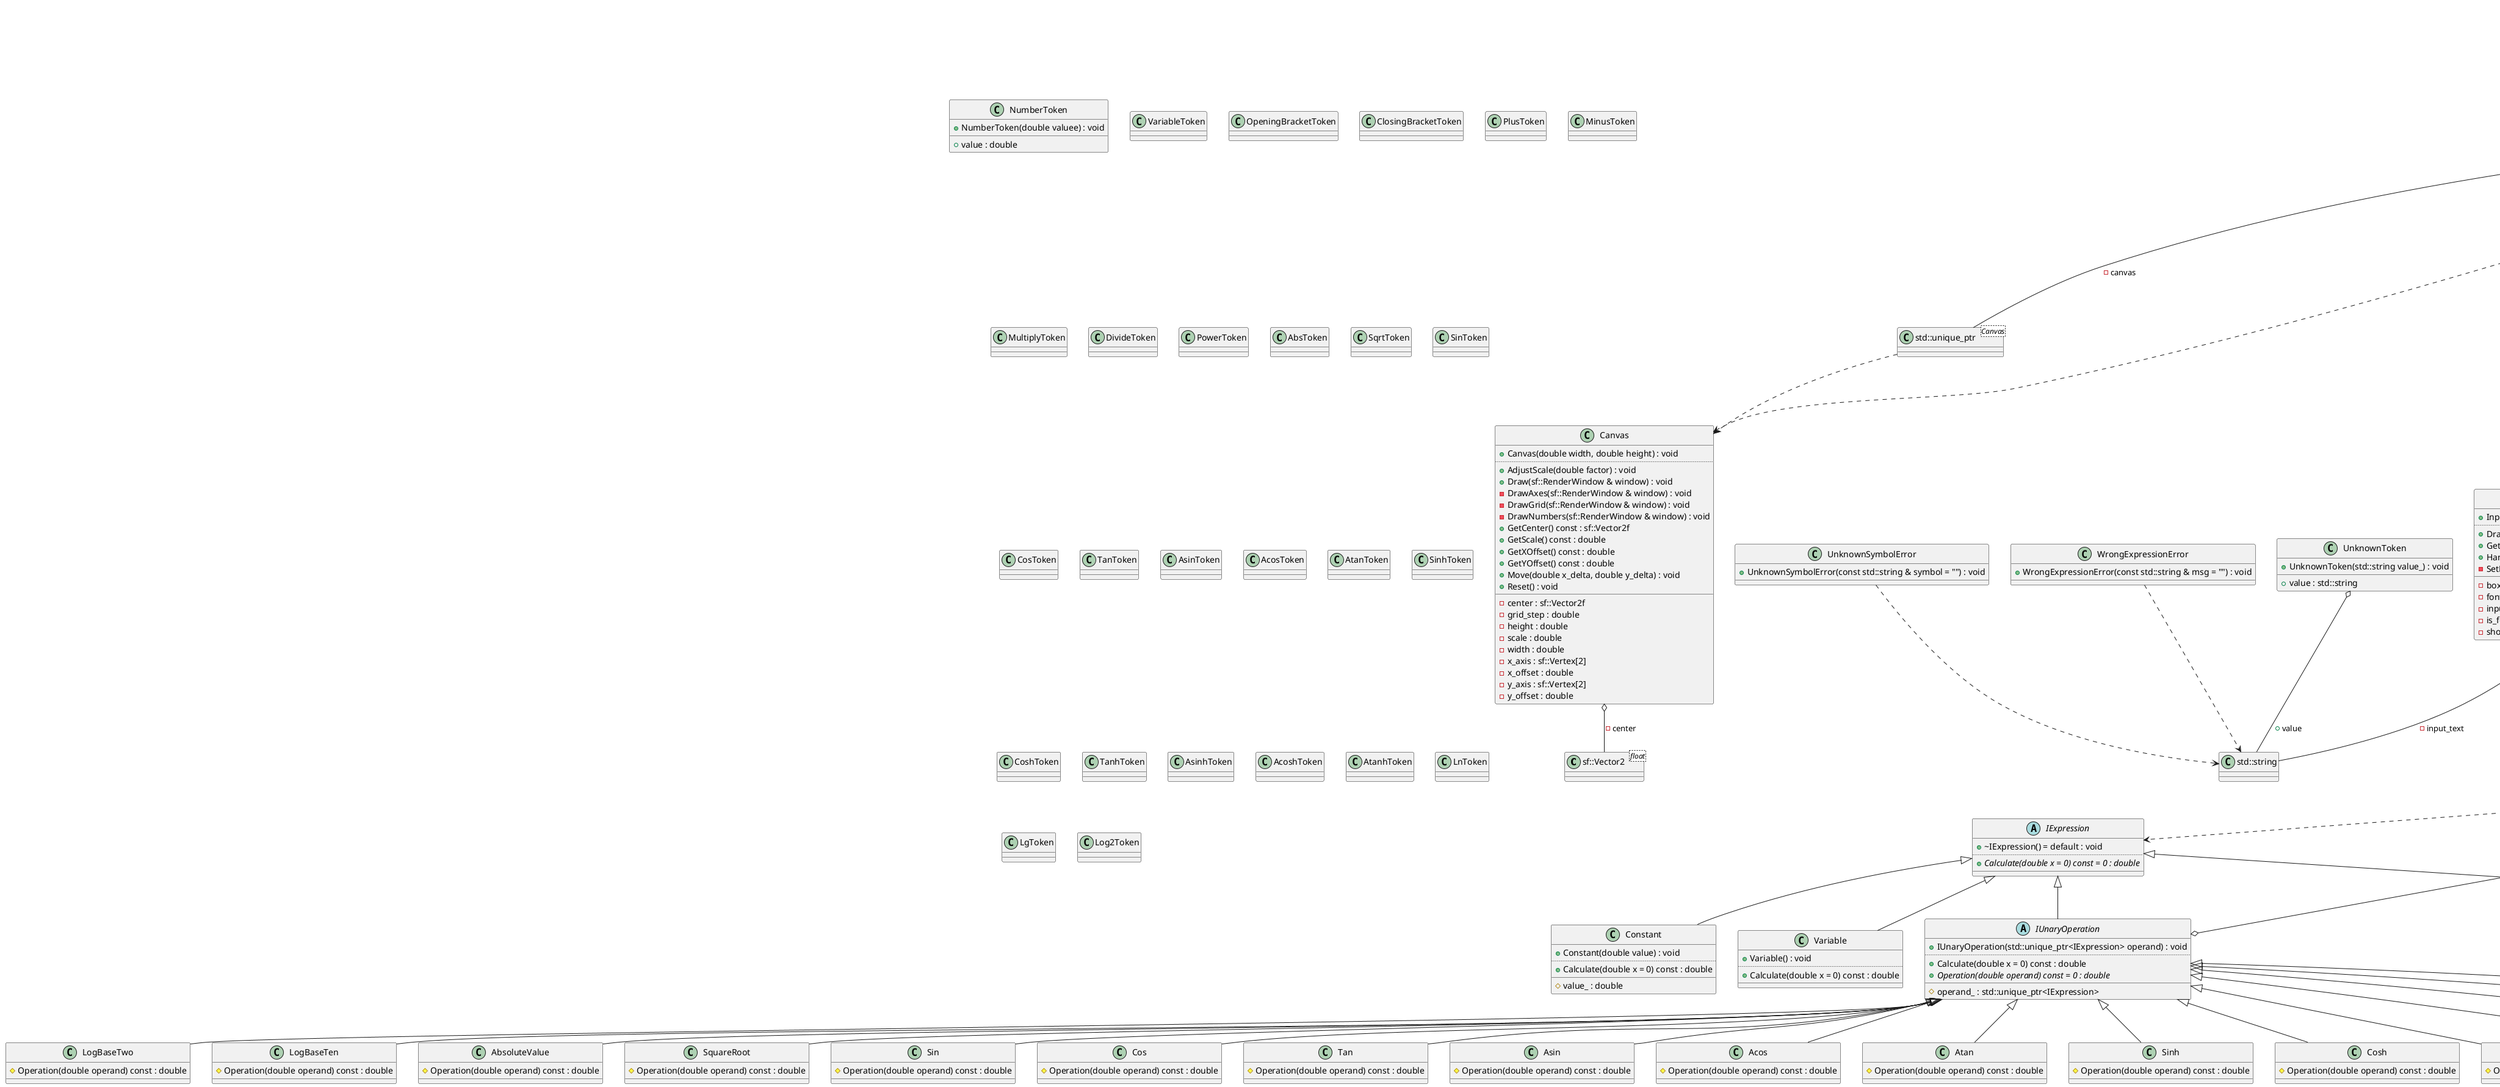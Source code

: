 @startuml
class "sf::Vector2<float>" as C_0011369533705994597869
class C_0011369533705994597869 {
__
}
class "sf::Vector2<int>" as C_0002600167325038268945
class C_0002600167325038268945 {
__
}
class "std::string" as C_0015070288861779828488
class C_0015070288861779828488 {
__
}
class "std::unique_ptr<IExpression>" as C_0014658766721805681730
class C_0014658766721805681730 {
__
}
class "std::basic_string_view<char>" as C_0005583959530034250771
class C_0005583959530034250771 {
__
}
class "std::vector<double>" as C_0004101108369970767411
class C_0004101108369970767411 {
__
}
class "std::unique_ptr<InputField>" as C_0006172602671236523104
class C_0006172602671236523104 {
__
}
class "std::unique_ptr<GraphImplementation>" as C_0017517283236001165451
class C_0017517283236001165451 {
__
}
class "std::unique_ptr<Canvas>" as C_0015342941539595836045
class C_0015342941539595836045 {
__
}
class "std::unique_ptr<ResetButton>" as C_0001972154744645893649
class C_0001972154744645893649 {
__
}
class "std::unique_ptr<GraphView>" as C_0000966479641069824467
class C_0000966479641069824467 {
__
}
class "Canvas" as C_0014971548349524840202
class C_0014971548349524840202 {
+Canvas(double width, double height) : void
..
+AdjustScale(double factor) : void
+Draw(sf::RenderWindow & window) : void
-DrawAxes(sf::RenderWindow & window) : void
-DrawGrid(sf::RenderWindow & window) : void
-DrawNumbers(sf::RenderWindow & window) : void
+GetCenter() const : sf::Vector2f
+GetScale() const : double
+GetXOffset() const : double
+GetYOffset() const : double
+Move(double x_delta, double y_delta) : void
+Reset() : void
__
-center : sf::Vector2f
-grid_step : double
-height : double
-scale : double
-width : double
-x_axis : sf::Vertex[2]
-x_offset : double
-y_axis : sf::Vertex[2]
-y_offset : double
}
class "UnknownSymbolError" as C_0015820084507609131393
class C_0015820084507609131393 {
+UnknownSymbolError(const std::string & symbol = "") : void
__
}
class "WrongExpressionError" as C_0000626201140025210898
class C_0000626201140025210898 {
+WrongExpressionError(const std::string & msg = "") : void
__
}
class "NumberToken" as C_0010376182386861994985
class C_0010376182386861994985 {
+NumberToken(double valuee) : void
__
+value : double
}
class "UnknownToken" as C_0014237075050008292200
class C_0014237075050008292200 {
+UnknownToken(std::string value_) : void
__
+value : std::string
}
class "VariableToken" as C_0007594499529512886508
class C_0007594499529512886508 {
__
}
class "OpeningBracketToken" as C_0015539667817488418999
class C_0015539667817488418999 {
__
}
class "ClosingBracketToken" as C_0011022161020359027620
class C_0011022161020359027620 {
__
}
class "PlusToken" as C_0015486961783918305500
class C_0015486961783918305500 {
__
}
class "MinusToken" as C_0016217885579057757615
class C_0016217885579057757615 {
__
}
class "MultiplyToken" as C_0004371315218311210943
class C_0004371315218311210943 {
__
}
class "DivideToken" as C_0000980545392795749743
class C_0000980545392795749743 {
__
}
class "PowerToken" as C_0013629384983392063059
class C_0013629384983392063059 {
__
}
class "AbsToken" as C_0005810287322720546343
class C_0005810287322720546343 {
__
}
class "SqrtToken" as C_0007661669716814474771
class C_0007661669716814474771 {
__
}
class "SinToken" as C_0013890847064768755819
class C_0013890847064768755819 {
__
}
class "CosToken" as C_0017602930430692160182
class C_0017602930430692160182 {
__
}
class "TanToken" as C_0013135945730050843093
class C_0013135945730050843093 {
__
}
class "AsinToken" as C_0009241589491588572025
class C_0009241589491588572025 {
__
}
class "AcosToken" as C_0012328999586326437012
class C_0012328999586326437012 {
__
}
class "AtanToken" as C_0000945700654535632883
class C_0000945700654535632883 {
__
}
class "SinhToken" as C_0004310236814725354112
class C_0004310236814725354112 {
__
}
class "CoshToken" as C_0016118864790052022843
class C_0016118864790052022843 {
__
}
class "TanhToken" as C_0015244829391941430756
class C_0015244829391941430756 {
__
}
class "AsinhToken" as C_0012158298008518740918
class C_0012158298008518740918 {
__
}
class "AcoshToken" as C_0016374408807045450654
class C_0016374408807045450654 {
__
}
class "AtanhToken" as C_0004108514965869323813
class C_0004108514965869323813 {
__
}
class "LnToken" as C_0008312860420857682050
class C_0008312860420857682050 {
__
}
class "LgToken" as C_0008627138427869899560
class C_0008627138427869899560 {
__
}
class "Log2Token" as C_0002664105095036623692
class C_0002664105095036623692 {
__
}
abstract "IExpression" as C_0011145532357001778110
abstract C_0011145532357001778110 {
+~IExpression() = default : void
..
{abstract} +Calculate(double x = 0) const = 0 : double
__
}
class "Constant" as C_0010078073438086618327
class C_0010078073438086618327 {
+Constant(double value) : void
..
+Calculate(double x = 0) const : double
__
#value_ : double
}
class "Variable" as C_0010224091379075340813
class C_0010224091379075340813 {
+Variable() : void
..
+Calculate(double x = 0) const : double
__
}
abstract "IUnaryOperation" as C_0003654047602719362147
abstract C_0003654047602719362147 {
+IUnaryOperation(std::unique_ptr<IExpression> operand) : void
..
+Calculate(double x = 0) const : double
{abstract} +Operation(double operand) const = 0 : double
__
#operand_ : std::unique_ptr<IExpression>
}
abstract "IBinaryOperation" as C_0015477007610714941769
abstract C_0015477007610714941769 {
+IBinaryOperation(std::unique_ptr<IExpression> lhs, std::unique_ptr<IExpression> rhs) : void
..
+Calculate(double x = 0) const : double
{abstract} +Operation(double lhs, double rhs) const = 0 : double
__
#lhs_ : std::unique_ptr<IExpression>
#rhs_ : std::unique_ptr<IExpression>
}
class "AbsoluteValue" as C_0002648872377582377791
class C_0002648872377582377791 {
#Operation(double operand) const : double
__
}
class "SquareRoot" as C_0000936659452153497111
class C_0000936659452153497111 {
#Operation(double operand) const : double
__
}
class "Sin" as C_0007276738852063068385
class C_0007276738852063068385 {
#Operation(double operand) const : double
__
}
class "Cos" as C_0003665225839011725998
class C_0003665225839011725998 {
#Operation(double operand) const : double
__
}
class "Tan" as C_0010951239326993173265
class C_0010951239326993173265 {
#Operation(double operand) const : double
__
}
class "Asin" as C_0016356280478332091919
class C_0016356280478332091919 {
#Operation(double operand) const : double
__
}
class "Acos" as C_0002278330758747803140
class C_0002278330758747803140 {
#Operation(double operand) const : double
__
}
class "Atan" as C_0012368927776932346456
class C_0012368927776932346456 {
#Operation(double operand) const : double
__
}
class "Sinh" as C_0001333182996068827395
class C_0001333182996068827395 {
#Operation(double operand) const : double
__
}
class "Cosh" as C_0011952193718014713003
class C_0011952193718014713003 {
#Operation(double operand) const : double
__
}
class "Tanh" as C_0014163002189537508933
class C_0014163002189537508933 {
#Operation(double operand) const : double
__
}
class "Asinh" as C_0016249807721689695042
class C_0016249807721689695042 {
#Operation(double operand) const : double
__
}
class "Acosh" as C_0008618058826126538450
class C_0008618058826126538450 {
#Operation(double operand) const : double
__
}
class "Atanh" as C_0016445383060519362229
class C_0016445383060519362229 {
#Operation(double operand) const : double
__
}
class "LogBaseE" as C_0012772274049838447276
class C_0012772274049838447276 {
#Operation(double operand) const : double
__
}
class "LogBaseTwo" as C_0006775371018884358562
class C_0006775371018884358562 {
#Operation(double operand) const : double
__
}
class "LogBaseTen" as C_0011664463813932263143
class C_0011664463813932263143 {
#Operation(double operand) const : double
__
}
class "Sum" as C_0002855974134252107382
class C_0002855974134252107382 {
#Operation(double lhs, double rhs) const : double
__
}
class "Subtract" as C_0006680420947938474806
class C_0006680420947938474806 {
#Operation(double lhs, double rhs) const : double
__
}
class "Multiply" as C_0006209599591027359282
class C_0006209599591027359282 {
#Operation(double lhs, double rhs) const : double
__
}
class "Divide" as C_0012357134877200136645
class C_0012357134877200136645 {
#Operation(double lhs, double rhs) const : double
__
}
class "Power" as C_0005219308653151929648
class C_0005219308653151929648 {
#Operation(double lhs, double rhs) const : double
__
}
class "GraphImplementation" as C_0007984576225387246099
class C_0007984576225387246099 {
+GraphImplementation(std::string_view expression, double left_span, double right_span, int points_number, double grid_step) : void
..
+AdjustSpan(double factor) : void
+CalculatePoints() : void
+GetGridStep() const : double
+GetXCoords() const : std::vector<double>
+GetYCoords() const : std::vector<double>
+Move(double x_delta) : void
+Reset() : void
+UpdateFormula(std::string_view expression) : void
+UpdateSpan(double left_span, double right_span) : void
+UpdateStep(int points_number) : void
__
-formula : std::unique_ptr<IExpression>
-grid_step : double
-left_span : double
-right_span : double
-step : double
-x_coords : std::vector<double>
-y_coords : std::vector<double>
}
class "GraphView" as C_0014771559603893296745
class C_0014771559603893296745 {
+GraphView() = default : void
+GraphView(const std::vector<double> & x_coords, const std::vector<double> & y_coords, double x_offset = DEFAULT_X_OFFSET, double y_offset = DEFAULT_Y_OFFSET, double grid_step = DEFAULT_GRID_STEP, sf::Color color = = DEFAULT_COLOR) : void
..
+Draw(sf::RenderWindow & window) : void
+IsDiscontinuous(double y_1, double y_2) : bool
__
-color : sf::Color
-grid_step : double
-x_coords : std::vector<double>
-x_offset : double
-y_coords : std::vector<double>
-y_offset : double
}
class "InputField" as C_0010059840003532263374
class C_0010059840003532263374 {
+InputField(int x, int y, double width, double height, std::string_view text = "") : void
..
+Draw(sf::RenderWindow & window) : void
+GetText() const : std::string
+HandleEvent(sf::Event event) : void
-SetFocused(bool state) : void
__
-box : sf::RectangleShape
-font : sf::Font
-input_text : std::string
-is_focused : bool
-shown_text : sf::Text
}
abstract "Button" as C_0016642316478377724848
abstract C_0016642316478377724848 {
+~Button() = default : void
..
{abstract} +Draw(sf::RenderWindow & window) = 0 : void
{abstract} +IsMouseOver(int mouse_x, int mouse_y) const = 0 : bool
{abstract} +OnClick() = 0 : void
__
#shape : sf::RectangleShape
}
class "ResetButton" as C_0001568283985016960551
class C_0001568283985016960551 {
+ResetButton(int x, int y, double width, double height) : void
..
+Draw(sf::RenderWindow & window) : void
+IsMouseOver(int mouse_x, int mouse_y) const : bool
+OnClick() : void
+ResetState() : void
__
-is_pressed : bool
}
class "BridgeController" as C_0016626464198588782218
class C_0016626464198588782218 {
+BridgeController(std::unique_ptr<InputField> input_field, std::unique_ptr<GraphImplementation> graph, std::unique_ptr<Canvas> canvas, std::unique_ptr<ResetButton> reset_button) : void
..
-AdjustScale(const sf::Event & event) : void
-DragMouse(const sf::Event & event) : void
+Draw(sf::RenderWindow & window) : void
+HandleEvent(const sf::Event & event) : void
-MoveWithKeyboard(const sf::Event & event) : void
-ProcessInput() : void
-ResetEverything() : void
-StartDragging(const sf::Event & event) : void
-StopDragging(const sf::Event & event) : void
+UpdateGraph() : void
__
-canvas : std::unique_ptr<Canvas>
-graph : std::unique_ptr<GraphImplementation>
-graph_view : std::unique_ptr<GraphView>
-input_field : std::unique_ptr<InputField>
-is_dragging : bool
-last_mouse_pos : sf::Vector2i
-reset_button : std::unique_ptr<ResetButton>
}
C_0014658766721805681730 ..> C_0011145532357001778110
C_0006172602671236523104 ..> C_0010059840003532263374
C_0017517283236001165451 ..> C_0007984576225387246099
C_0015342941539595836045 ..> C_0014971548349524840202
C_0001972154744645893649 ..> C_0001568283985016960551
C_0000966479641069824467 ..> C_0014771559603893296745
C_0014971548349524840202 o-- C_0011369533705994597869 : -center
C_0015820084507609131393 ..> C_0015070288861779828488
C_0000626201140025210898 ..> C_0015070288861779828488
C_0014237075050008292200 o-- C_0015070288861779828488 : +value
C_0011145532357001778110 <|-- C_0010078073438086618327

C_0011145532357001778110 <|-- C_0010224091379075340813

C_0003654047602719362147 o-- C_0014658766721805681730 : #operand_
C_0011145532357001778110 <|-- C_0003654047602719362147

C_0015477007610714941769 o-- C_0014658766721805681730 : #lhs_
C_0015477007610714941769 o-- C_0014658766721805681730 : #rhs_
C_0011145532357001778110 <|-- C_0015477007610714941769

C_0003654047602719362147 <|-- C_0002648872377582377791

C_0003654047602719362147 <|-- C_0000936659452153497111

C_0003654047602719362147 <|-- C_0007276738852063068385

C_0003654047602719362147 <|-- C_0003665225839011725998

C_0003654047602719362147 <|-- C_0010951239326993173265

C_0003654047602719362147 <|-- C_0016356280478332091919

C_0003654047602719362147 <|-- C_0002278330758747803140

C_0003654047602719362147 <|-- C_0012368927776932346456

C_0003654047602719362147 <|-- C_0001333182996068827395

C_0003654047602719362147 <|-- C_0011952193718014713003

C_0003654047602719362147 <|-- C_0014163002189537508933

C_0003654047602719362147 <|-- C_0016249807721689695042

C_0003654047602719362147 <|-- C_0008618058826126538450

C_0003654047602719362147 <|-- C_0016445383060519362229

C_0003654047602719362147 <|-- C_0012772274049838447276

C_0003654047602719362147 <|-- C_0006775371018884358562

C_0003654047602719362147 <|-- C_0011664463813932263143

C_0015477007610714941769 <|-- C_0002855974134252107382

C_0015477007610714941769 <|-- C_0006680420947938474806

C_0015477007610714941769 <|-- C_0006209599591027359282

C_0015477007610714941769 <|-- C_0012357134877200136645

C_0015477007610714941769 <|-- C_0005219308653151929648

C_0007984576225387246099 ..> C_0005583959530034250771
C_0007984576225387246099 o-- C_0014658766721805681730 : -formula
C_0007984576225387246099 o-- C_0004101108369970767411 : -x_coords
C_0007984576225387246099 o-- C_0004101108369970767411 : -y_coords
C_0014771559603893296745 o-- C_0004101108369970767411 : -x_coords
C_0014771559603893296745 o-- C_0004101108369970767411 : -y_coords
C_0010059840003532263374 ..> C_0005583959530034250771
C_0010059840003532263374 o-- C_0015070288861779828488 : -input_text
C_0016642316478377724848 <|-- C_0001568283985016960551

C_0016626464198588782218 ..> C_0010059840003532263374
C_0016626464198588782218 ..> C_0007984576225387246099
C_0016626464198588782218 ..> C_0014971548349524840202
C_0016626464198588782218 ..> C_0001568283985016960551
C_0016626464198588782218 o-- C_0006172602671236523104 : -input_field
C_0016626464198588782218 o-- C_0017517283236001165451 : -graph
C_0016626464198588782218 o-- C_0015342941539595836045 : -canvas
C_0016626464198588782218 o-- C_0000966479641069824467 : -graph_view
C_0016626464198588782218 o-- C_0001972154744645893649 : -reset_button
C_0016626464198588782218 o-- C_0002600167325038268945 : -last_mouse_pos

'Generated with clang-uml, version 0.5.5
'LLVM version Homebrew clang version 19.1.4
@enduml
